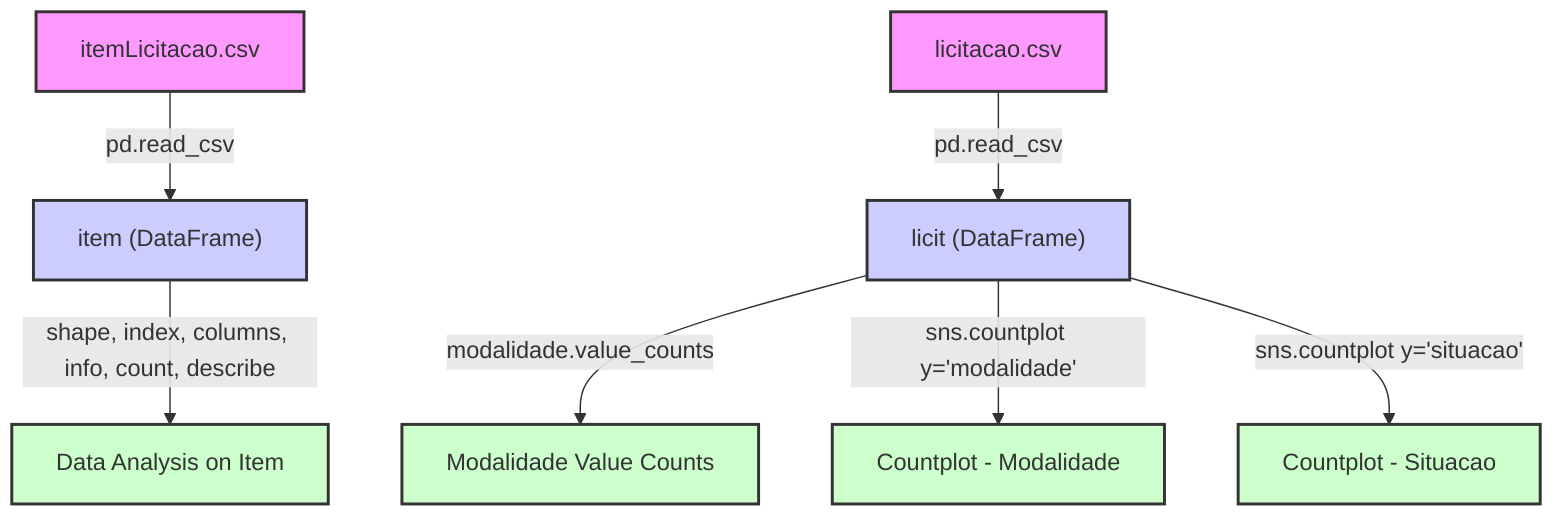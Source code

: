 flowchart TD
    %% Data Sources
    A["itemLicitacao.csv"]
    B["licitacao.csv"]
    
    %% Data Variables
    C["item (DataFrame)"]
    D["licit (DataFrame)"]

    %% Data Flow and Operations
    A -->|"pd.read_csv"| C
    B -->|"pd.read_csv"| D
    C -->|"shape, index, columns, info, count, describe"| E["Data Analysis on Item"]
    D -->|"modalidade.value_counts"| F["Modalidade Value Counts"]
    D -->|"sns.countplot y='modalidade'"| G["Countplot - Modalidade"]
    D -->|"sns.countplot y='situacao'"| H["Countplot - Situacao"]
    
    %% Descriptions
    classDef dataSource fill:#f9f,stroke:#333,stroke-width:2px;
    classDef dataVariable fill:#ccf,stroke:#333,stroke-width:2px;
    classDef dataOperation fill:#cfc,stroke:#333,stroke-width:2px;
    
    class A,B dataSource;
    class C,D dataVariable;
    class E,F,G,H dataOperation;